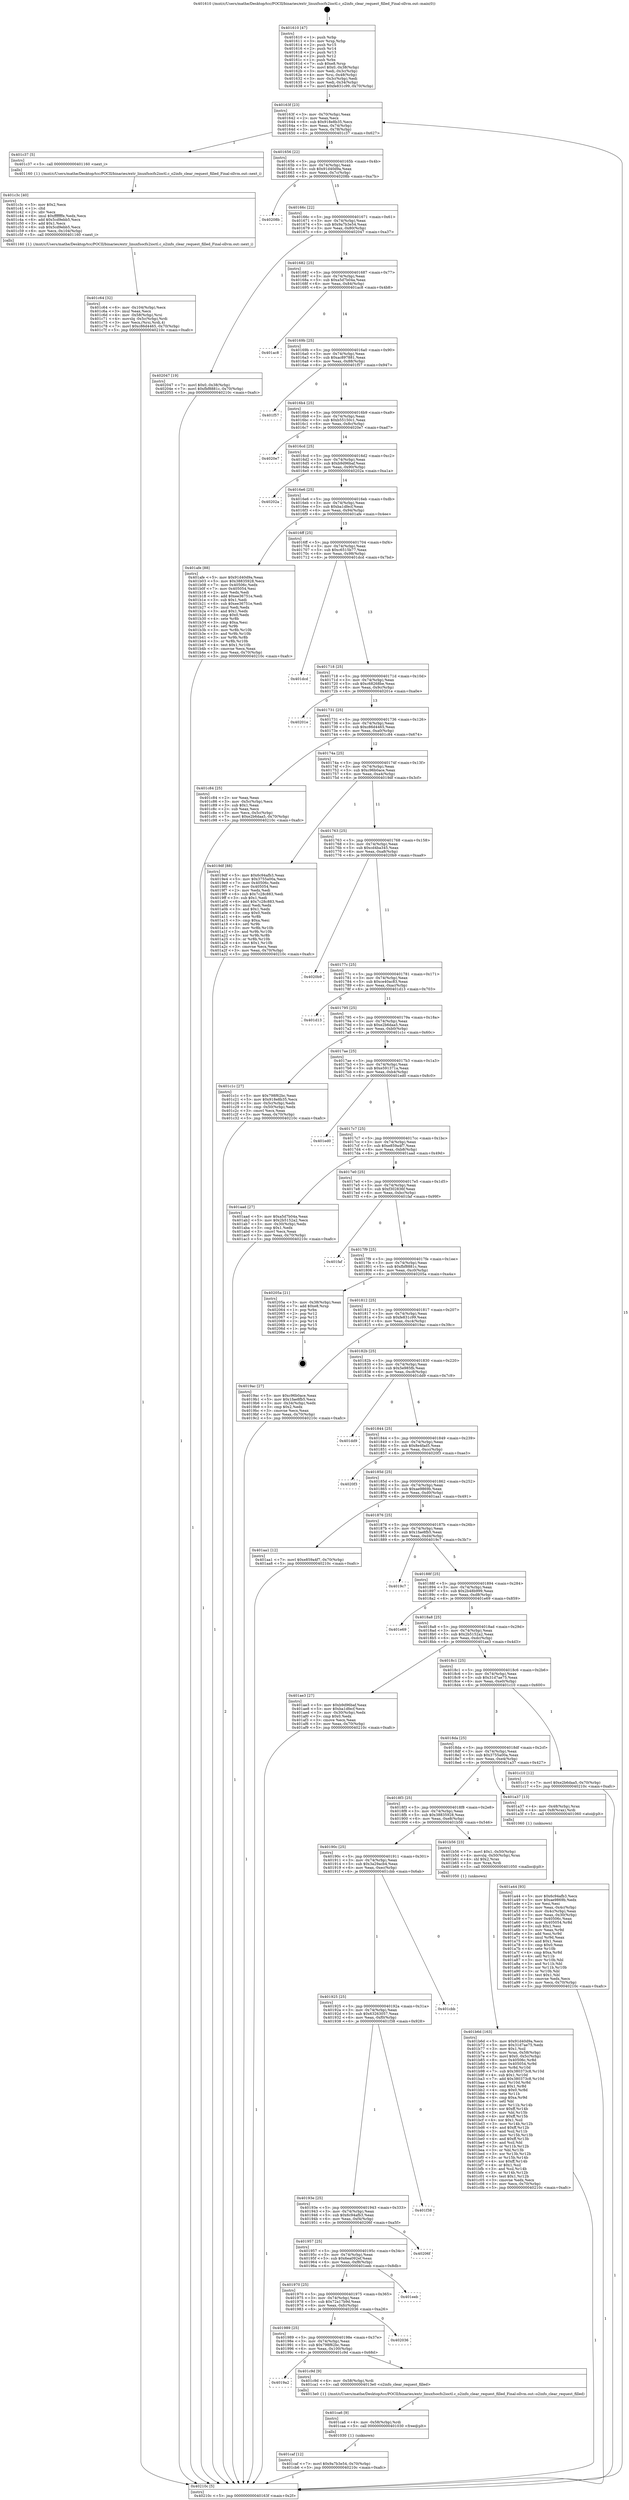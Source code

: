 digraph "0x401610" {
  label = "0x401610 (/mnt/c/Users/mathe/Desktop/tcc/POCII/binaries/extr_linuxfsocfs2ioctl.c_o2info_clear_request_filled_Final-ollvm.out::main(0))"
  labelloc = "t"
  node[shape=record]

  Entry [label="",width=0.3,height=0.3,shape=circle,fillcolor=black,style=filled]
  "0x40163f" [label="{
     0x40163f [23]\l
     | [instrs]\l
     &nbsp;&nbsp;0x40163f \<+3\>: mov -0x70(%rbp),%eax\l
     &nbsp;&nbsp;0x401642 \<+2\>: mov %eax,%ecx\l
     &nbsp;&nbsp;0x401644 \<+6\>: sub $0x918e8b35,%ecx\l
     &nbsp;&nbsp;0x40164a \<+3\>: mov %eax,-0x74(%rbp)\l
     &nbsp;&nbsp;0x40164d \<+3\>: mov %ecx,-0x78(%rbp)\l
     &nbsp;&nbsp;0x401650 \<+6\>: je 0000000000401c37 \<main+0x627\>\l
  }"]
  "0x401c37" [label="{
     0x401c37 [5]\l
     | [instrs]\l
     &nbsp;&nbsp;0x401c37 \<+5\>: call 0000000000401160 \<next_i\>\l
     | [calls]\l
     &nbsp;&nbsp;0x401160 \{1\} (/mnt/c/Users/mathe/Desktop/tcc/POCII/binaries/extr_linuxfsocfs2ioctl.c_o2info_clear_request_filled_Final-ollvm.out::next_i)\l
  }"]
  "0x401656" [label="{
     0x401656 [22]\l
     | [instrs]\l
     &nbsp;&nbsp;0x401656 \<+5\>: jmp 000000000040165b \<main+0x4b\>\l
     &nbsp;&nbsp;0x40165b \<+3\>: mov -0x74(%rbp),%eax\l
     &nbsp;&nbsp;0x40165e \<+5\>: sub $0x91d40d9a,%eax\l
     &nbsp;&nbsp;0x401663 \<+3\>: mov %eax,-0x7c(%rbp)\l
     &nbsp;&nbsp;0x401666 \<+6\>: je 000000000040208b \<main+0xa7b\>\l
  }"]
  Exit [label="",width=0.3,height=0.3,shape=circle,fillcolor=black,style=filled,peripheries=2]
  "0x40208b" [label="{
     0x40208b\l
  }", style=dashed]
  "0x40166c" [label="{
     0x40166c [22]\l
     | [instrs]\l
     &nbsp;&nbsp;0x40166c \<+5\>: jmp 0000000000401671 \<main+0x61\>\l
     &nbsp;&nbsp;0x401671 \<+3\>: mov -0x74(%rbp),%eax\l
     &nbsp;&nbsp;0x401674 \<+5\>: sub $0x9a7b3e54,%eax\l
     &nbsp;&nbsp;0x401679 \<+3\>: mov %eax,-0x80(%rbp)\l
     &nbsp;&nbsp;0x40167c \<+6\>: je 0000000000402047 \<main+0xa37\>\l
  }"]
  "0x401caf" [label="{
     0x401caf [12]\l
     | [instrs]\l
     &nbsp;&nbsp;0x401caf \<+7\>: movl $0x9a7b3e54,-0x70(%rbp)\l
     &nbsp;&nbsp;0x401cb6 \<+5\>: jmp 000000000040210c \<main+0xafc\>\l
  }"]
  "0x402047" [label="{
     0x402047 [19]\l
     | [instrs]\l
     &nbsp;&nbsp;0x402047 \<+7\>: movl $0x0,-0x38(%rbp)\l
     &nbsp;&nbsp;0x40204e \<+7\>: movl $0xfbf8881c,-0x70(%rbp)\l
     &nbsp;&nbsp;0x402055 \<+5\>: jmp 000000000040210c \<main+0xafc\>\l
  }"]
  "0x401682" [label="{
     0x401682 [25]\l
     | [instrs]\l
     &nbsp;&nbsp;0x401682 \<+5\>: jmp 0000000000401687 \<main+0x77\>\l
     &nbsp;&nbsp;0x401687 \<+3\>: mov -0x74(%rbp),%eax\l
     &nbsp;&nbsp;0x40168a \<+5\>: sub $0xa5d7b04a,%eax\l
     &nbsp;&nbsp;0x40168f \<+6\>: mov %eax,-0x84(%rbp)\l
     &nbsp;&nbsp;0x401695 \<+6\>: je 0000000000401ac8 \<main+0x4b8\>\l
  }"]
  "0x401ca6" [label="{
     0x401ca6 [9]\l
     | [instrs]\l
     &nbsp;&nbsp;0x401ca6 \<+4\>: mov -0x58(%rbp),%rdi\l
     &nbsp;&nbsp;0x401caa \<+5\>: call 0000000000401030 \<free@plt\>\l
     | [calls]\l
     &nbsp;&nbsp;0x401030 \{1\} (unknown)\l
  }"]
  "0x401ac8" [label="{
     0x401ac8\l
  }", style=dashed]
  "0x40169b" [label="{
     0x40169b [25]\l
     | [instrs]\l
     &nbsp;&nbsp;0x40169b \<+5\>: jmp 00000000004016a0 \<main+0x90\>\l
     &nbsp;&nbsp;0x4016a0 \<+3\>: mov -0x74(%rbp),%eax\l
     &nbsp;&nbsp;0x4016a3 \<+5\>: sub $0xac897881,%eax\l
     &nbsp;&nbsp;0x4016a8 \<+6\>: mov %eax,-0x88(%rbp)\l
     &nbsp;&nbsp;0x4016ae \<+6\>: je 0000000000401f57 \<main+0x947\>\l
  }"]
  "0x4019a2" [label="{
     0x4019a2\l
  }", style=dashed]
  "0x401f57" [label="{
     0x401f57\l
  }", style=dashed]
  "0x4016b4" [label="{
     0x4016b4 [25]\l
     | [instrs]\l
     &nbsp;&nbsp;0x4016b4 \<+5\>: jmp 00000000004016b9 \<main+0xa9\>\l
     &nbsp;&nbsp;0x4016b9 \<+3\>: mov -0x74(%rbp),%eax\l
     &nbsp;&nbsp;0x4016bc \<+5\>: sub $0xb55150c1,%eax\l
     &nbsp;&nbsp;0x4016c1 \<+6\>: mov %eax,-0x8c(%rbp)\l
     &nbsp;&nbsp;0x4016c7 \<+6\>: je 00000000004020e7 \<main+0xad7\>\l
  }"]
  "0x401c9d" [label="{
     0x401c9d [9]\l
     | [instrs]\l
     &nbsp;&nbsp;0x401c9d \<+4\>: mov -0x58(%rbp),%rdi\l
     &nbsp;&nbsp;0x401ca1 \<+5\>: call 00000000004013e0 \<o2info_clear_request_filled\>\l
     | [calls]\l
     &nbsp;&nbsp;0x4013e0 \{1\} (/mnt/c/Users/mathe/Desktop/tcc/POCII/binaries/extr_linuxfsocfs2ioctl.c_o2info_clear_request_filled_Final-ollvm.out::o2info_clear_request_filled)\l
  }"]
  "0x4020e7" [label="{
     0x4020e7\l
  }", style=dashed]
  "0x4016cd" [label="{
     0x4016cd [25]\l
     | [instrs]\l
     &nbsp;&nbsp;0x4016cd \<+5\>: jmp 00000000004016d2 \<main+0xc2\>\l
     &nbsp;&nbsp;0x4016d2 \<+3\>: mov -0x74(%rbp),%eax\l
     &nbsp;&nbsp;0x4016d5 \<+5\>: sub $0xb9d96baf,%eax\l
     &nbsp;&nbsp;0x4016da \<+6\>: mov %eax,-0x90(%rbp)\l
     &nbsp;&nbsp;0x4016e0 \<+6\>: je 000000000040202a \<main+0xa1a\>\l
  }"]
  "0x401989" [label="{
     0x401989 [25]\l
     | [instrs]\l
     &nbsp;&nbsp;0x401989 \<+5\>: jmp 000000000040198e \<main+0x37e\>\l
     &nbsp;&nbsp;0x40198e \<+3\>: mov -0x74(%rbp),%eax\l
     &nbsp;&nbsp;0x401991 \<+5\>: sub $0x798f62bc,%eax\l
     &nbsp;&nbsp;0x401996 \<+6\>: mov %eax,-0x100(%rbp)\l
     &nbsp;&nbsp;0x40199c \<+6\>: je 0000000000401c9d \<main+0x68d\>\l
  }"]
  "0x40202a" [label="{
     0x40202a\l
  }", style=dashed]
  "0x4016e6" [label="{
     0x4016e6 [25]\l
     | [instrs]\l
     &nbsp;&nbsp;0x4016e6 \<+5\>: jmp 00000000004016eb \<main+0xdb\>\l
     &nbsp;&nbsp;0x4016eb \<+3\>: mov -0x74(%rbp),%eax\l
     &nbsp;&nbsp;0x4016ee \<+5\>: sub $0xba1dfecf,%eax\l
     &nbsp;&nbsp;0x4016f3 \<+6\>: mov %eax,-0x94(%rbp)\l
     &nbsp;&nbsp;0x4016f9 \<+6\>: je 0000000000401afe \<main+0x4ee\>\l
  }"]
  "0x402036" [label="{
     0x402036\l
  }", style=dashed]
  "0x401afe" [label="{
     0x401afe [88]\l
     | [instrs]\l
     &nbsp;&nbsp;0x401afe \<+5\>: mov $0x91d40d9a,%eax\l
     &nbsp;&nbsp;0x401b03 \<+5\>: mov $0x38835928,%ecx\l
     &nbsp;&nbsp;0x401b08 \<+7\>: mov 0x40506c,%edx\l
     &nbsp;&nbsp;0x401b0f \<+7\>: mov 0x405054,%esi\l
     &nbsp;&nbsp;0x401b16 \<+2\>: mov %edx,%edi\l
     &nbsp;&nbsp;0x401b18 \<+6\>: add $0xee36751e,%edi\l
     &nbsp;&nbsp;0x401b1e \<+3\>: sub $0x1,%edi\l
     &nbsp;&nbsp;0x401b21 \<+6\>: sub $0xee36751e,%edi\l
     &nbsp;&nbsp;0x401b27 \<+3\>: imul %edi,%edx\l
     &nbsp;&nbsp;0x401b2a \<+3\>: and $0x1,%edx\l
     &nbsp;&nbsp;0x401b2d \<+3\>: cmp $0x0,%edx\l
     &nbsp;&nbsp;0x401b30 \<+4\>: sete %r8b\l
     &nbsp;&nbsp;0x401b34 \<+3\>: cmp $0xa,%esi\l
     &nbsp;&nbsp;0x401b37 \<+4\>: setl %r9b\l
     &nbsp;&nbsp;0x401b3b \<+3\>: mov %r8b,%r10b\l
     &nbsp;&nbsp;0x401b3e \<+3\>: and %r9b,%r10b\l
     &nbsp;&nbsp;0x401b41 \<+3\>: xor %r9b,%r8b\l
     &nbsp;&nbsp;0x401b44 \<+3\>: or %r8b,%r10b\l
     &nbsp;&nbsp;0x401b47 \<+4\>: test $0x1,%r10b\l
     &nbsp;&nbsp;0x401b4b \<+3\>: cmovne %ecx,%eax\l
     &nbsp;&nbsp;0x401b4e \<+3\>: mov %eax,-0x70(%rbp)\l
     &nbsp;&nbsp;0x401b51 \<+5\>: jmp 000000000040210c \<main+0xafc\>\l
  }"]
  "0x4016ff" [label="{
     0x4016ff [25]\l
     | [instrs]\l
     &nbsp;&nbsp;0x4016ff \<+5\>: jmp 0000000000401704 \<main+0xf4\>\l
     &nbsp;&nbsp;0x401704 \<+3\>: mov -0x74(%rbp),%eax\l
     &nbsp;&nbsp;0x401707 \<+5\>: sub $0xc6515b77,%eax\l
     &nbsp;&nbsp;0x40170c \<+6\>: mov %eax,-0x98(%rbp)\l
     &nbsp;&nbsp;0x401712 \<+6\>: je 0000000000401dcd \<main+0x7bd\>\l
  }"]
  "0x401970" [label="{
     0x401970 [25]\l
     | [instrs]\l
     &nbsp;&nbsp;0x401970 \<+5\>: jmp 0000000000401975 \<main+0x365\>\l
     &nbsp;&nbsp;0x401975 \<+3\>: mov -0x74(%rbp),%eax\l
     &nbsp;&nbsp;0x401978 \<+5\>: sub $0x72a17b9d,%eax\l
     &nbsp;&nbsp;0x40197d \<+6\>: mov %eax,-0xfc(%rbp)\l
     &nbsp;&nbsp;0x401983 \<+6\>: je 0000000000402036 \<main+0xa26\>\l
  }"]
  "0x401dcd" [label="{
     0x401dcd\l
  }", style=dashed]
  "0x401718" [label="{
     0x401718 [25]\l
     | [instrs]\l
     &nbsp;&nbsp;0x401718 \<+5\>: jmp 000000000040171d \<main+0x10d\>\l
     &nbsp;&nbsp;0x40171d \<+3\>: mov -0x74(%rbp),%eax\l
     &nbsp;&nbsp;0x401720 \<+5\>: sub $0xc68268be,%eax\l
     &nbsp;&nbsp;0x401725 \<+6\>: mov %eax,-0x9c(%rbp)\l
     &nbsp;&nbsp;0x40172b \<+6\>: je 000000000040201e \<main+0xa0e\>\l
  }"]
  "0x401eeb" [label="{
     0x401eeb\l
  }", style=dashed]
  "0x40201e" [label="{
     0x40201e\l
  }", style=dashed]
  "0x401731" [label="{
     0x401731 [25]\l
     | [instrs]\l
     &nbsp;&nbsp;0x401731 \<+5\>: jmp 0000000000401736 \<main+0x126\>\l
     &nbsp;&nbsp;0x401736 \<+3\>: mov -0x74(%rbp),%eax\l
     &nbsp;&nbsp;0x401739 \<+5\>: sub $0xc86d4465,%eax\l
     &nbsp;&nbsp;0x40173e \<+6\>: mov %eax,-0xa0(%rbp)\l
     &nbsp;&nbsp;0x401744 \<+6\>: je 0000000000401c84 \<main+0x674\>\l
  }"]
  "0x401957" [label="{
     0x401957 [25]\l
     | [instrs]\l
     &nbsp;&nbsp;0x401957 \<+5\>: jmp 000000000040195c \<main+0x34c\>\l
     &nbsp;&nbsp;0x40195c \<+3\>: mov -0x74(%rbp),%eax\l
     &nbsp;&nbsp;0x40195f \<+5\>: sub $0x6ea092ef,%eax\l
     &nbsp;&nbsp;0x401964 \<+6\>: mov %eax,-0xf8(%rbp)\l
     &nbsp;&nbsp;0x40196a \<+6\>: je 0000000000401eeb \<main+0x8db\>\l
  }"]
  "0x401c84" [label="{
     0x401c84 [25]\l
     | [instrs]\l
     &nbsp;&nbsp;0x401c84 \<+2\>: xor %eax,%eax\l
     &nbsp;&nbsp;0x401c86 \<+3\>: mov -0x5c(%rbp),%ecx\l
     &nbsp;&nbsp;0x401c89 \<+3\>: sub $0x1,%eax\l
     &nbsp;&nbsp;0x401c8c \<+2\>: sub %eax,%ecx\l
     &nbsp;&nbsp;0x401c8e \<+3\>: mov %ecx,-0x5c(%rbp)\l
     &nbsp;&nbsp;0x401c91 \<+7\>: movl $0xe2b6daa5,-0x70(%rbp)\l
     &nbsp;&nbsp;0x401c98 \<+5\>: jmp 000000000040210c \<main+0xafc\>\l
  }"]
  "0x40174a" [label="{
     0x40174a [25]\l
     | [instrs]\l
     &nbsp;&nbsp;0x40174a \<+5\>: jmp 000000000040174f \<main+0x13f\>\l
     &nbsp;&nbsp;0x40174f \<+3\>: mov -0x74(%rbp),%eax\l
     &nbsp;&nbsp;0x401752 \<+5\>: sub $0xc96b0ace,%eax\l
     &nbsp;&nbsp;0x401757 \<+6\>: mov %eax,-0xa4(%rbp)\l
     &nbsp;&nbsp;0x40175d \<+6\>: je 00000000004019df \<main+0x3cf\>\l
  }"]
  "0x40206f" [label="{
     0x40206f\l
  }", style=dashed]
  "0x4019df" [label="{
     0x4019df [88]\l
     | [instrs]\l
     &nbsp;&nbsp;0x4019df \<+5\>: mov $0x6c94afb3,%eax\l
     &nbsp;&nbsp;0x4019e4 \<+5\>: mov $0x3755a00a,%ecx\l
     &nbsp;&nbsp;0x4019e9 \<+7\>: mov 0x40506c,%edx\l
     &nbsp;&nbsp;0x4019f0 \<+7\>: mov 0x405054,%esi\l
     &nbsp;&nbsp;0x4019f7 \<+2\>: mov %edx,%edi\l
     &nbsp;&nbsp;0x4019f9 \<+6\>: sub $0x7c28c883,%edi\l
     &nbsp;&nbsp;0x4019ff \<+3\>: sub $0x1,%edi\l
     &nbsp;&nbsp;0x401a02 \<+6\>: add $0x7c28c883,%edi\l
     &nbsp;&nbsp;0x401a08 \<+3\>: imul %edi,%edx\l
     &nbsp;&nbsp;0x401a0b \<+3\>: and $0x1,%edx\l
     &nbsp;&nbsp;0x401a0e \<+3\>: cmp $0x0,%edx\l
     &nbsp;&nbsp;0x401a11 \<+4\>: sete %r8b\l
     &nbsp;&nbsp;0x401a15 \<+3\>: cmp $0xa,%esi\l
     &nbsp;&nbsp;0x401a18 \<+4\>: setl %r9b\l
     &nbsp;&nbsp;0x401a1c \<+3\>: mov %r8b,%r10b\l
     &nbsp;&nbsp;0x401a1f \<+3\>: and %r9b,%r10b\l
     &nbsp;&nbsp;0x401a22 \<+3\>: xor %r9b,%r8b\l
     &nbsp;&nbsp;0x401a25 \<+3\>: or %r8b,%r10b\l
     &nbsp;&nbsp;0x401a28 \<+4\>: test $0x1,%r10b\l
     &nbsp;&nbsp;0x401a2c \<+3\>: cmovne %ecx,%eax\l
     &nbsp;&nbsp;0x401a2f \<+3\>: mov %eax,-0x70(%rbp)\l
     &nbsp;&nbsp;0x401a32 \<+5\>: jmp 000000000040210c \<main+0xafc\>\l
  }"]
  "0x401763" [label="{
     0x401763 [25]\l
     | [instrs]\l
     &nbsp;&nbsp;0x401763 \<+5\>: jmp 0000000000401768 \<main+0x158\>\l
     &nbsp;&nbsp;0x401768 \<+3\>: mov -0x74(%rbp),%eax\l
     &nbsp;&nbsp;0x40176b \<+5\>: sub $0xcd4ba345,%eax\l
     &nbsp;&nbsp;0x401770 \<+6\>: mov %eax,-0xa8(%rbp)\l
     &nbsp;&nbsp;0x401776 \<+6\>: je 00000000004020b9 \<main+0xaa9\>\l
  }"]
  "0x40193e" [label="{
     0x40193e [25]\l
     | [instrs]\l
     &nbsp;&nbsp;0x40193e \<+5\>: jmp 0000000000401943 \<main+0x333\>\l
     &nbsp;&nbsp;0x401943 \<+3\>: mov -0x74(%rbp),%eax\l
     &nbsp;&nbsp;0x401946 \<+5\>: sub $0x6c94afb3,%eax\l
     &nbsp;&nbsp;0x40194b \<+6\>: mov %eax,-0xf4(%rbp)\l
     &nbsp;&nbsp;0x401951 \<+6\>: je 000000000040206f \<main+0xa5f\>\l
  }"]
  "0x4020b9" [label="{
     0x4020b9\l
  }", style=dashed]
  "0x40177c" [label="{
     0x40177c [25]\l
     | [instrs]\l
     &nbsp;&nbsp;0x40177c \<+5\>: jmp 0000000000401781 \<main+0x171\>\l
     &nbsp;&nbsp;0x401781 \<+3\>: mov -0x74(%rbp),%eax\l
     &nbsp;&nbsp;0x401784 \<+5\>: sub $0xce40ac83,%eax\l
     &nbsp;&nbsp;0x401789 \<+6\>: mov %eax,-0xac(%rbp)\l
     &nbsp;&nbsp;0x40178f \<+6\>: je 0000000000401d13 \<main+0x703\>\l
  }"]
  "0x401f38" [label="{
     0x401f38\l
  }", style=dashed]
  "0x401d13" [label="{
     0x401d13\l
  }", style=dashed]
  "0x401795" [label="{
     0x401795 [25]\l
     | [instrs]\l
     &nbsp;&nbsp;0x401795 \<+5\>: jmp 000000000040179a \<main+0x18a\>\l
     &nbsp;&nbsp;0x40179a \<+3\>: mov -0x74(%rbp),%eax\l
     &nbsp;&nbsp;0x40179d \<+5\>: sub $0xe2b6daa5,%eax\l
     &nbsp;&nbsp;0x4017a2 \<+6\>: mov %eax,-0xb0(%rbp)\l
     &nbsp;&nbsp;0x4017a8 \<+6\>: je 0000000000401c1c \<main+0x60c\>\l
  }"]
  "0x401925" [label="{
     0x401925 [25]\l
     | [instrs]\l
     &nbsp;&nbsp;0x401925 \<+5\>: jmp 000000000040192a \<main+0x31a\>\l
     &nbsp;&nbsp;0x40192a \<+3\>: mov -0x74(%rbp),%eax\l
     &nbsp;&nbsp;0x40192d \<+5\>: sub $0x63263057,%eax\l
     &nbsp;&nbsp;0x401932 \<+6\>: mov %eax,-0xf0(%rbp)\l
     &nbsp;&nbsp;0x401938 \<+6\>: je 0000000000401f38 \<main+0x928\>\l
  }"]
  "0x401c1c" [label="{
     0x401c1c [27]\l
     | [instrs]\l
     &nbsp;&nbsp;0x401c1c \<+5\>: mov $0x798f62bc,%eax\l
     &nbsp;&nbsp;0x401c21 \<+5\>: mov $0x918e8b35,%ecx\l
     &nbsp;&nbsp;0x401c26 \<+3\>: mov -0x5c(%rbp),%edx\l
     &nbsp;&nbsp;0x401c29 \<+3\>: cmp -0x50(%rbp),%edx\l
     &nbsp;&nbsp;0x401c2c \<+3\>: cmovl %ecx,%eax\l
     &nbsp;&nbsp;0x401c2f \<+3\>: mov %eax,-0x70(%rbp)\l
     &nbsp;&nbsp;0x401c32 \<+5\>: jmp 000000000040210c \<main+0xafc\>\l
  }"]
  "0x4017ae" [label="{
     0x4017ae [25]\l
     | [instrs]\l
     &nbsp;&nbsp;0x4017ae \<+5\>: jmp 00000000004017b3 \<main+0x1a3\>\l
     &nbsp;&nbsp;0x4017b3 \<+3\>: mov -0x74(%rbp),%eax\l
     &nbsp;&nbsp;0x4017b6 \<+5\>: sub $0xe591371a,%eax\l
     &nbsp;&nbsp;0x4017bb \<+6\>: mov %eax,-0xb4(%rbp)\l
     &nbsp;&nbsp;0x4017c1 \<+6\>: je 0000000000401ed0 \<main+0x8c0\>\l
  }"]
  "0x401cbb" [label="{
     0x401cbb\l
  }", style=dashed]
  "0x401ed0" [label="{
     0x401ed0\l
  }", style=dashed]
  "0x4017c7" [label="{
     0x4017c7 [25]\l
     | [instrs]\l
     &nbsp;&nbsp;0x4017c7 \<+5\>: jmp 00000000004017cc \<main+0x1bc\>\l
     &nbsp;&nbsp;0x4017cc \<+3\>: mov -0x74(%rbp),%eax\l
     &nbsp;&nbsp;0x4017cf \<+5\>: sub $0xe859a4f7,%eax\l
     &nbsp;&nbsp;0x4017d4 \<+6\>: mov %eax,-0xb8(%rbp)\l
     &nbsp;&nbsp;0x4017da \<+6\>: je 0000000000401aad \<main+0x49d\>\l
  }"]
  "0x401c64" [label="{
     0x401c64 [32]\l
     | [instrs]\l
     &nbsp;&nbsp;0x401c64 \<+6\>: mov -0x104(%rbp),%ecx\l
     &nbsp;&nbsp;0x401c6a \<+3\>: imul %eax,%ecx\l
     &nbsp;&nbsp;0x401c6d \<+4\>: mov -0x58(%rbp),%rsi\l
     &nbsp;&nbsp;0x401c71 \<+4\>: movslq -0x5c(%rbp),%rdi\l
     &nbsp;&nbsp;0x401c75 \<+3\>: mov %ecx,(%rsi,%rdi,4)\l
     &nbsp;&nbsp;0x401c78 \<+7\>: movl $0xc86d4465,-0x70(%rbp)\l
     &nbsp;&nbsp;0x401c7f \<+5\>: jmp 000000000040210c \<main+0xafc\>\l
  }"]
  "0x401aad" [label="{
     0x401aad [27]\l
     | [instrs]\l
     &nbsp;&nbsp;0x401aad \<+5\>: mov $0xa5d7b04a,%eax\l
     &nbsp;&nbsp;0x401ab2 \<+5\>: mov $0x2b5152a2,%ecx\l
     &nbsp;&nbsp;0x401ab7 \<+3\>: mov -0x30(%rbp),%edx\l
     &nbsp;&nbsp;0x401aba \<+3\>: cmp $0x1,%edx\l
     &nbsp;&nbsp;0x401abd \<+3\>: cmovl %ecx,%eax\l
     &nbsp;&nbsp;0x401ac0 \<+3\>: mov %eax,-0x70(%rbp)\l
     &nbsp;&nbsp;0x401ac3 \<+5\>: jmp 000000000040210c \<main+0xafc\>\l
  }"]
  "0x4017e0" [label="{
     0x4017e0 [25]\l
     | [instrs]\l
     &nbsp;&nbsp;0x4017e0 \<+5\>: jmp 00000000004017e5 \<main+0x1d5\>\l
     &nbsp;&nbsp;0x4017e5 \<+3\>: mov -0x74(%rbp),%eax\l
     &nbsp;&nbsp;0x4017e8 \<+5\>: sub $0xf302836f,%eax\l
     &nbsp;&nbsp;0x4017ed \<+6\>: mov %eax,-0xbc(%rbp)\l
     &nbsp;&nbsp;0x4017f3 \<+6\>: je 0000000000401faf \<main+0x99f\>\l
  }"]
  "0x401c3c" [label="{
     0x401c3c [40]\l
     | [instrs]\l
     &nbsp;&nbsp;0x401c3c \<+5\>: mov $0x2,%ecx\l
     &nbsp;&nbsp;0x401c41 \<+1\>: cltd\l
     &nbsp;&nbsp;0x401c42 \<+2\>: idiv %ecx\l
     &nbsp;&nbsp;0x401c44 \<+6\>: imul $0xfffffffe,%edx,%ecx\l
     &nbsp;&nbsp;0x401c4a \<+6\>: add $0x5cd9ebb5,%ecx\l
     &nbsp;&nbsp;0x401c50 \<+3\>: add $0x1,%ecx\l
     &nbsp;&nbsp;0x401c53 \<+6\>: sub $0x5cd9ebb5,%ecx\l
     &nbsp;&nbsp;0x401c59 \<+6\>: mov %ecx,-0x104(%rbp)\l
     &nbsp;&nbsp;0x401c5f \<+5\>: call 0000000000401160 \<next_i\>\l
     | [calls]\l
     &nbsp;&nbsp;0x401160 \{1\} (/mnt/c/Users/mathe/Desktop/tcc/POCII/binaries/extr_linuxfsocfs2ioctl.c_o2info_clear_request_filled_Final-ollvm.out::next_i)\l
  }"]
  "0x401faf" [label="{
     0x401faf\l
  }", style=dashed]
  "0x4017f9" [label="{
     0x4017f9 [25]\l
     | [instrs]\l
     &nbsp;&nbsp;0x4017f9 \<+5\>: jmp 00000000004017fe \<main+0x1ee\>\l
     &nbsp;&nbsp;0x4017fe \<+3\>: mov -0x74(%rbp),%eax\l
     &nbsp;&nbsp;0x401801 \<+5\>: sub $0xfbf8881c,%eax\l
     &nbsp;&nbsp;0x401806 \<+6\>: mov %eax,-0xc0(%rbp)\l
     &nbsp;&nbsp;0x40180c \<+6\>: je 000000000040205a \<main+0xa4a\>\l
  }"]
  "0x401b6d" [label="{
     0x401b6d [163]\l
     | [instrs]\l
     &nbsp;&nbsp;0x401b6d \<+5\>: mov $0x91d40d9a,%ecx\l
     &nbsp;&nbsp;0x401b72 \<+5\>: mov $0x31d7ae75,%edx\l
     &nbsp;&nbsp;0x401b77 \<+3\>: mov $0x1,%sil\l
     &nbsp;&nbsp;0x401b7a \<+4\>: mov %rax,-0x58(%rbp)\l
     &nbsp;&nbsp;0x401b7e \<+7\>: movl $0x0,-0x5c(%rbp)\l
     &nbsp;&nbsp;0x401b85 \<+8\>: mov 0x40506c,%r8d\l
     &nbsp;&nbsp;0x401b8d \<+8\>: mov 0x405054,%r9d\l
     &nbsp;&nbsp;0x401b95 \<+3\>: mov %r8d,%r10d\l
     &nbsp;&nbsp;0x401b98 \<+7\>: sub $0x380373c8,%r10d\l
     &nbsp;&nbsp;0x401b9f \<+4\>: sub $0x1,%r10d\l
     &nbsp;&nbsp;0x401ba3 \<+7\>: add $0x380373c8,%r10d\l
     &nbsp;&nbsp;0x401baa \<+4\>: imul %r10d,%r8d\l
     &nbsp;&nbsp;0x401bae \<+4\>: and $0x1,%r8d\l
     &nbsp;&nbsp;0x401bb2 \<+4\>: cmp $0x0,%r8d\l
     &nbsp;&nbsp;0x401bb6 \<+4\>: sete %r11b\l
     &nbsp;&nbsp;0x401bba \<+4\>: cmp $0xa,%r9d\l
     &nbsp;&nbsp;0x401bbe \<+3\>: setl %bl\l
     &nbsp;&nbsp;0x401bc1 \<+3\>: mov %r11b,%r14b\l
     &nbsp;&nbsp;0x401bc4 \<+4\>: xor $0xff,%r14b\l
     &nbsp;&nbsp;0x401bc8 \<+3\>: mov %bl,%r15b\l
     &nbsp;&nbsp;0x401bcb \<+4\>: xor $0xff,%r15b\l
     &nbsp;&nbsp;0x401bcf \<+4\>: xor $0x1,%sil\l
     &nbsp;&nbsp;0x401bd3 \<+3\>: mov %r14b,%r12b\l
     &nbsp;&nbsp;0x401bd6 \<+4\>: and $0xff,%r12b\l
     &nbsp;&nbsp;0x401bda \<+3\>: and %sil,%r11b\l
     &nbsp;&nbsp;0x401bdd \<+3\>: mov %r15b,%r13b\l
     &nbsp;&nbsp;0x401be0 \<+4\>: and $0xff,%r13b\l
     &nbsp;&nbsp;0x401be4 \<+3\>: and %sil,%bl\l
     &nbsp;&nbsp;0x401be7 \<+3\>: or %r11b,%r12b\l
     &nbsp;&nbsp;0x401bea \<+3\>: or %bl,%r13b\l
     &nbsp;&nbsp;0x401bed \<+3\>: xor %r13b,%r12b\l
     &nbsp;&nbsp;0x401bf0 \<+3\>: or %r15b,%r14b\l
     &nbsp;&nbsp;0x401bf3 \<+4\>: xor $0xff,%r14b\l
     &nbsp;&nbsp;0x401bf7 \<+4\>: or $0x1,%sil\l
     &nbsp;&nbsp;0x401bfb \<+3\>: and %sil,%r14b\l
     &nbsp;&nbsp;0x401bfe \<+3\>: or %r14b,%r12b\l
     &nbsp;&nbsp;0x401c01 \<+4\>: test $0x1,%r12b\l
     &nbsp;&nbsp;0x401c05 \<+3\>: cmovne %edx,%ecx\l
     &nbsp;&nbsp;0x401c08 \<+3\>: mov %ecx,-0x70(%rbp)\l
     &nbsp;&nbsp;0x401c0b \<+5\>: jmp 000000000040210c \<main+0xafc\>\l
  }"]
  "0x40205a" [label="{
     0x40205a [21]\l
     | [instrs]\l
     &nbsp;&nbsp;0x40205a \<+3\>: mov -0x38(%rbp),%eax\l
     &nbsp;&nbsp;0x40205d \<+7\>: add $0xe8,%rsp\l
     &nbsp;&nbsp;0x402064 \<+1\>: pop %rbx\l
     &nbsp;&nbsp;0x402065 \<+2\>: pop %r12\l
     &nbsp;&nbsp;0x402067 \<+2\>: pop %r13\l
     &nbsp;&nbsp;0x402069 \<+2\>: pop %r14\l
     &nbsp;&nbsp;0x40206b \<+2\>: pop %r15\l
     &nbsp;&nbsp;0x40206d \<+1\>: pop %rbp\l
     &nbsp;&nbsp;0x40206e \<+1\>: ret\l
  }"]
  "0x401812" [label="{
     0x401812 [25]\l
     | [instrs]\l
     &nbsp;&nbsp;0x401812 \<+5\>: jmp 0000000000401817 \<main+0x207\>\l
     &nbsp;&nbsp;0x401817 \<+3\>: mov -0x74(%rbp),%eax\l
     &nbsp;&nbsp;0x40181a \<+5\>: sub $0xfe831c99,%eax\l
     &nbsp;&nbsp;0x40181f \<+6\>: mov %eax,-0xc4(%rbp)\l
     &nbsp;&nbsp;0x401825 \<+6\>: je 00000000004019ac \<main+0x39c\>\l
  }"]
  "0x40190c" [label="{
     0x40190c [25]\l
     | [instrs]\l
     &nbsp;&nbsp;0x40190c \<+5\>: jmp 0000000000401911 \<main+0x301\>\l
     &nbsp;&nbsp;0x401911 \<+3\>: mov -0x74(%rbp),%eax\l
     &nbsp;&nbsp;0x401914 \<+5\>: sub $0x3a29acb4,%eax\l
     &nbsp;&nbsp;0x401919 \<+6\>: mov %eax,-0xec(%rbp)\l
     &nbsp;&nbsp;0x40191f \<+6\>: je 0000000000401cbb \<main+0x6ab\>\l
  }"]
  "0x4019ac" [label="{
     0x4019ac [27]\l
     | [instrs]\l
     &nbsp;&nbsp;0x4019ac \<+5\>: mov $0xc96b0ace,%eax\l
     &nbsp;&nbsp;0x4019b1 \<+5\>: mov $0x1fae8fb5,%ecx\l
     &nbsp;&nbsp;0x4019b6 \<+3\>: mov -0x34(%rbp),%edx\l
     &nbsp;&nbsp;0x4019b9 \<+3\>: cmp $0x2,%edx\l
     &nbsp;&nbsp;0x4019bc \<+3\>: cmovne %ecx,%eax\l
     &nbsp;&nbsp;0x4019bf \<+3\>: mov %eax,-0x70(%rbp)\l
     &nbsp;&nbsp;0x4019c2 \<+5\>: jmp 000000000040210c \<main+0xafc\>\l
  }"]
  "0x40182b" [label="{
     0x40182b [25]\l
     | [instrs]\l
     &nbsp;&nbsp;0x40182b \<+5\>: jmp 0000000000401830 \<main+0x220\>\l
     &nbsp;&nbsp;0x401830 \<+3\>: mov -0x74(%rbp),%eax\l
     &nbsp;&nbsp;0x401833 \<+5\>: sub $0x5e985fb,%eax\l
     &nbsp;&nbsp;0x401838 \<+6\>: mov %eax,-0xc8(%rbp)\l
     &nbsp;&nbsp;0x40183e \<+6\>: je 0000000000401dd9 \<main+0x7c9\>\l
  }"]
  "0x40210c" [label="{
     0x40210c [5]\l
     | [instrs]\l
     &nbsp;&nbsp;0x40210c \<+5\>: jmp 000000000040163f \<main+0x2f\>\l
  }"]
  "0x401610" [label="{
     0x401610 [47]\l
     | [instrs]\l
     &nbsp;&nbsp;0x401610 \<+1\>: push %rbp\l
     &nbsp;&nbsp;0x401611 \<+3\>: mov %rsp,%rbp\l
     &nbsp;&nbsp;0x401614 \<+2\>: push %r15\l
     &nbsp;&nbsp;0x401616 \<+2\>: push %r14\l
     &nbsp;&nbsp;0x401618 \<+2\>: push %r13\l
     &nbsp;&nbsp;0x40161a \<+2\>: push %r12\l
     &nbsp;&nbsp;0x40161c \<+1\>: push %rbx\l
     &nbsp;&nbsp;0x40161d \<+7\>: sub $0xe8,%rsp\l
     &nbsp;&nbsp;0x401624 \<+7\>: movl $0x0,-0x38(%rbp)\l
     &nbsp;&nbsp;0x40162b \<+3\>: mov %edi,-0x3c(%rbp)\l
     &nbsp;&nbsp;0x40162e \<+4\>: mov %rsi,-0x48(%rbp)\l
     &nbsp;&nbsp;0x401632 \<+3\>: mov -0x3c(%rbp),%edi\l
     &nbsp;&nbsp;0x401635 \<+3\>: mov %edi,-0x34(%rbp)\l
     &nbsp;&nbsp;0x401638 \<+7\>: movl $0xfe831c99,-0x70(%rbp)\l
  }"]
  "0x401b56" [label="{
     0x401b56 [23]\l
     | [instrs]\l
     &nbsp;&nbsp;0x401b56 \<+7\>: movl $0x1,-0x50(%rbp)\l
     &nbsp;&nbsp;0x401b5d \<+4\>: movslq -0x50(%rbp),%rax\l
     &nbsp;&nbsp;0x401b61 \<+4\>: shl $0x2,%rax\l
     &nbsp;&nbsp;0x401b65 \<+3\>: mov %rax,%rdi\l
     &nbsp;&nbsp;0x401b68 \<+5\>: call 0000000000401050 \<malloc@plt\>\l
     | [calls]\l
     &nbsp;&nbsp;0x401050 \{1\} (unknown)\l
  }"]
  "0x401dd9" [label="{
     0x401dd9\l
  }", style=dashed]
  "0x401844" [label="{
     0x401844 [25]\l
     | [instrs]\l
     &nbsp;&nbsp;0x401844 \<+5\>: jmp 0000000000401849 \<main+0x239\>\l
     &nbsp;&nbsp;0x401849 \<+3\>: mov -0x74(%rbp),%eax\l
     &nbsp;&nbsp;0x40184c \<+5\>: sub $0x8e4fad5,%eax\l
     &nbsp;&nbsp;0x401851 \<+6\>: mov %eax,-0xcc(%rbp)\l
     &nbsp;&nbsp;0x401857 \<+6\>: je 00000000004020f3 \<main+0xae3\>\l
  }"]
  "0x401a44" [label="{
     0x401a44 [93]\l
     | [instrs]\l
     &nbsp;&nbsp;0x401a44 \<+5\>: mov $0x6c94afb3,%ecx\l
     &nbsp;&nbsp;0x401a49 \<+5\>: mov $0xae9869b,%edx\l
     &nbsp;&nbsp;0x401a4e \<+2\>: xor %esi,%esi\l
     &nbsp;&nbsp;0x401a50 \<+3\>: mov %eax,-0x4c(%rbp)\l
     &nbsp;&nbsp;0x401a53 \<+3\>: mov -0x4c(%rbp),%eax\l
     &nbsp;&nbsp;0x401a56 \<+3\>: mov %eax,-0x30(%rbp)\l
     &nbsp;&nbsp;0x401a59 \<+7\>: mov 0x40506c,%eax\l
     &nbsp;&nbsp;0x401a60 \<+8\>: mov 0x405054,%r8d\l
     &nbsp;&nbsp;0x401a68 \<+3\>: sub $0x1,%esi\l
     &nbsp;&nbsp;0x401a6b \<+3\>: mov %eax,%r9d\l
     &nbsp;&nbsp;0x401a6e \<+3\>: add %esi,%r9d\l
     &nbsp;&nbsp;0x401a71 \<+4\>: imul %r9d,%eax\l
     &nbsp;&nbsp;0x401a75 \<+3\>: and $0x1,%eax\l
     &nbsp;&nbsp;0x401a78 \<+3\>: cmp $0x0,%eax\l
     &nbsp;&nbsp;0x401a7b \<+4\>: sete %r10b\l
     &nbsp;&nbsp;0x401a7f \<+4\>: cmp $0xa,%r8d\l
     &nbsp;&nbsp;0x401a83 \<+4\>: setl %r11b\l
     &nbsp;&nbsp;0x401a87 \<+3\>: mov %r10b,%bl\l
     &nbsp;&nbsp;0x401a8a \<+3\>: and %r11b,%bl\l
     &nbsp;&nbsp;0x401a8d \<+3\>: xor %r11b,%r10b\l
     &nbsp;&nbsp;0x401a90 \<+3\>: or %r10b,%bl\l
     &nbsp;&nbsp;0x401a93 \<+3\>: test $0x1,%bl\l
     &nbsp;&nbsp;0x401a96 \<+3\>: cmovne %edx,%ecx\l
     &nbsp;&nbsp;0x401a99 \<+3\>: mov %ecx,-0x70(%rbp)\l
     &nbsp;&nbsp;0x401a9c \<+5\>: jmp 000000000040210c \<main+0xafc\>\l
  }"]
  "0x4020f3" [label="{
     0x4020f3\l
  }", style=dashed]
  "0x40185d" [label="{
     0x40185d [25]\l
     | [instrs]\l
     &nbsp;&nbsp;0x40185d \<+5\>: jmp 0000000000401862 \<main+0x252\>\l
     &nbsp;&nbsp;0x401862 \<+3\>: mov -0x74(%rbp),%eax\l
     &nbsp;&nbsp;0x401865 \<+5\>: sub $0xae9869b,%eax\l
     &nbsp;&nbsp;0x40186a \<+6\>: mov %eax,-0xd0(%rbp)\l
     &nbsp;&nbsp;0x401870 \<+6\>: je 0000000000401aa1 \<main+0x491\>\l
  }"]
  "0x4018f3" [label="{
     0x4018f3 [25]\l
     | [instrs]\l
     &nbsp;&nbsp;0x4018f3 \<+5\>: jmp 00000000004018f8 \<main+0x2e8\>\l
     &nbsp;&nbsp;0x4018f8 \<+3\>: mov -0x74(%rbp),%eax\l
     &nbsp;&nbsp;0x4018fb \<+5\>: sub $0x38835928,%eax\l
     &nbsp;&nbsp;0x401900 \<+6\>: mov %eax,-0xe8(%rbp)\l
     &nbsp;&nbsp;0x401906 \<+6\>: je 0000000000401b56 \<main+0x546\>\l
  }"]
  "0x401aa1" [label="{
     0x401aa1 [12]\l
     | [instrs]\l
     &nbsp;&nbsp;0x401aa1 \<+7\>: movl $0xe859a4f7,-0x70(%rbp)\l
     &nbsp;&nbsp;0x401aa8 \<+5\>: jmp 000000000040210c \<main+0xafc\>\l
  }"]
  "0x401876" [label="{
     0x401876 [25]\l
     | [instrs]\l
     &nbsp;&nbsp;0x401876 \<+5\>: jmp 000000000040187b \<main+0x26b\>\l
     &nbsp;&nbsp;0x40187b \<+3\>: mov -0x74(%rbp),%eax\l
     &nbsp;&nbsp;0x40187e \<+5\>: sub $0x1fae8fb5,%eax\l
     &nbsp;&nbsp;0x401883 \<+6\>: mov %eax,-0xd4(%rbp)\l
     &nbsp;&nbsp;0x401889 \<+6\>: je 00000000004019c7 \<main+0x3b7\>\l
  }"]
  "0x401a37" [label="{
     0x401a37 [13]\l
     | [instrs]\l
     &nbsp;&nbsp;0x401a37 \<+4\>: mov -0x48(%rbp),%rax\l
     &nbsp;&nbsp;0x401a3b \<+4\>: mov 0x8(%rax),%rdi\l
     &nbsp;&nbsp;0x401a3f \<+5\>: call 0000000000401060 \<atoi@plt\>\l
     | [calls]\l
     &nbsp;&nbsp;0x401060 \{1\} (unknown)\l
  }"]
  "0x4019c7" [label="{
     0x4019c7\l
  }", style=dashed]
  "0x40188f" [label="{
     0x40188f [25]\l
     | [instrs]\l
     &nbsp;&nbsp;0x40188f \<+5\>: jmp 0000000000401894 \<main+0x284\>\l
     &nbsp;&nbsp;0x401894 \<+3\>: mov -0x74(%rbp),%eax\l
     &nbsp;&nbsp;0x401897 \<+5\>: sub $0x2b48b999,%eax\l
     &nbsp;&nbsp;0x40189c \<+6\>: mov %eax,-0xd8(%rbp)\l
     &nbsp;&nbsp;0x4018a2 \<+6\>: je 0000000000401e69 \<main+0x859\>\l
  }"]
  "0x4018da" [label="{
     0x4018da [25]\l
     | [instrs]\l
     &nbsp;&nbsp;0x4018da \<+5\>: jmp 00000000004018df \<main+0x2cf\>\l
     &nbsp;&nbsp;0x4018df \<+3\>: mov -0x74(%rbp),%eax\l
     &nbsp;&nbsp;0x4018e2 \<+5\>: sub $0x3755a00a,%eax\l
     &nbsp;&nbsp;0x4018e7 \<+6\>: mov %eax,-0xe4(%rbp)\l
     &nbsp;&nbsp;0x4018ed \<+6\>: je 0000000000401a37 \<main+0x427\>\l
  }"]
  "0x401e69" [label="{
     0x401e69\l
  }", style=dashed]
  "0x4018a8" [label="{
     0x4018a8 [25]\l
     | [instrs]\l
     &nbsp;&nbsp;0x4018a8 \<+5\>: jmp 00000000004018ad \<main+0x29d\>\l
     &nbsp;&nbsp;0x4018ad \<+3\>: mov -0x74(%rbp),%eax\l
     &nbsp;&nbsp;0x4018b0 \<+5\>: sub $0x2b5152a2,%eax\l
     &nbsp;&nbsp;0x4018b5 \<+6\>: mov %eax,-0xdc(%rbp)\l
     &nbsp;&nbsp;0x4018bb \<+6\>: je 0000000000401ae3 \<main+0x4d3\>\l
  }"]
  "0x401c10" [label="{
     0x401c10 [12]\l
     | [instrs]\l
     &nbsp;&nbsp;0x401c10 \<+7\>: movl $0xe2b6daa5,-0x70(%rbp)\l
     &nbsp;&nbsp;0x401c17 \<+5\>: jmp 000000000040210c \<main+0xafc\>\l
  }"]
  "0x401ae3" [label="{
     0x401ae3 [27]\l
     | [instrs]\l
     &nbsp;&nbsp;0x401ae3 \<+5\>: mov $0xb9d96baf,%eax\l
     &nbsp;&nbsp;0x401ae8 \<+5\>: mov $0xba1dfecf,%ecx\l
     &nbsp;&nbsp;0x401aed \<+3\>: mov -0x30(%rbp),%edx\l
     &nbsp;&nbsp;0x401af0 \<+3\>: cmp $0x0,%edx\l
     &nbsp;&nbsp;0x401af3 \<+3\>: cmove %ecx,%eax\l
     &nbsp;&nbsp;0x401af6 \<+3\>: mov %eax,-0x70(%rbp)\l
     &nbsp;&nbsp;0x401af9 \<+5\>: jmp 000000000040210c \<main+0xafc\>\l
  }"]
  "0x4018c1" [label="{
     0x4018c1 [25]\l
     | [instrs]\l
     &nbsp;&nbsp;0x4018c1 \<+5\>: jmp 00000000004018c6 \<main+0x2b6\>\l
     &nbsp;&nbsp;0x4018c6 \<+3\>: mov -0x74(%rbp),%eax\l
     &nbsp;&nbsp;0x4018c9 \<+5\>: sub $0x31d7ae75,%eax\l
     &nbsp;&nbsp;0x4018ce \<+6\>: mov %eax,-0xe0(%rbp)\l
     &nbsp;&nbsp;0x4018d4 \<+6\>: je 0000000000401c10 \<main+0x600\>\l
  }"]
  Entry -> "0x401610" [label=" 1"]
  "0x40163f" -> "0x401c37" [label=" 1"]
  "0x40163f" -> "0x401656" [label=" 15"]
  "0x40205a" -> Exit [label=" 1"]
  "0x401656" -> "0x40208b" [label=" 0"]
  "0x401656" -> "0x40166c" [label=" 15"]
  "0x402047" -> "0x40210c" [label=" 1"]
  "0x40166c" -> "0x402047" [label=" 1"]
  "0x40166c" -> "0x401682" [label=" 14"]
  "0x401caf" -> "0x40210c" [label=" 1"]
  "0x401682" -> "0x401ac8" [label=" 0"]
  "0x401682" -> "0x40169b" [label=" 14"]
  "0x401ca6" -> "0x401caf" [label=" 1"]
  "0x40169b" -> "0x401f57" [label=" 0"]
  "0x40169b" -> "0x4016b4" [label=" 14"]
  "0x401c9d" -> "0x401ca6" [label=" 1"]
  "0x4016b4" -> "0x4020e7" [label=" 0"]
  "0x4016b4" -> "0x4016cd" [label=" 14"]
  "0x401989" -> "0x4019a2" [label=" 0"]
  "0x4016cd" -> "0x40202a" [label=" 0"]
  "0x4016cd" -> "0x4016e6" [label=" 14"]
  "0x401989" -> "0x401c9d" [label=" 1"]
  "0x4016e6" -> "0x401afe" [label=" 1"]
  "0x4016e6" -> "0x4016ff" [label=" 13"]
  "0x401970" -> "0x401989" [label=" 1"]
  "0x4016ff" -> "0x401dcd" [label=" 0"]
  "0x4016ff" -> "0x401718" [label=" 13"]
  "0x401970" -> "0x402036" [label=" 0"]
  "0x401718" -> "0x40201e" [label=" 0"]
  "0x401718" -> "0x401731" [label=" 13"]
  "0x401957" -> "0x401970" [label=" 1"]
  "0x401731" -> "0x401c84" [label=" 1"]
  "0x401731" -> "0x40174a" [label=" 12"]
  "0x401957" -> "0x401eeb" [label=" 0"]
  "0x40174a" -> "0x4019df" [label=" 1"]
  "0x40174a" -> "0x401763" [label=" 11"]
  "0x40193e" -> "0x401957" [label=" 1"]
  "0x401763" -> "0x4020b9" [label=" 0"]
  "0x401763" -> "0x40177c" [label=" 11"]
  "0x40193e" -> "0x40206f" [label=" 0"]
  "0x40177c" -> "0x401d13" [label=" 0"]
  "0x40177c" -> "0x401795" [label=" 11"]
  "0x401925" -> "0x40193e" [label=" 1"]
  "0x401795" -> "0x401c1c" [label=" 2"]
  "0x401795" -> "0x4017ae" [label=" 9"]
  "0x401925" -> "0x401f38" [label=" 0"]
  "0x4017ae" -> "0x401ed0" [label=" 0"]
  "0x4017ae" -> "0x4017c7" [label=" 9"]
  "0x40190c" -> "0x401925" [label=" 1"]
  "0x4017c7" -> "0x401aad" [label=" 1"]
  "0x4017c7" -> "0x4017e0" [label=" 8"]
  "0x40190c" -> "0x401cbb" [label=" 0"]
  "0x4017e0" -> "0x401faf" [label=" 0"]
  "0x4017e0" -> "0x4017f9" [label=" 8"]
  "0x401c84" -> "0x40210c" [label=" 1"]
  "0x4017f9" -> "0x40205a" [label=" 1"]
  "0x4017f9" -> "0x401812" [label=" 7"]
  "0x401c64" -> "0x40210c" [label=" 1"]
  "0x401812" -> "0x4019ac" [label=" 1"]
  "0x401812" -> "0x40182b" [label=" 6"]
  "0x4019ac" -> "0x40210c" [label=" 1"]
  "0x401610" -> "0x40163f" [label=" 1"]
  "0x40210c" -> "0x40163f" [label=" 15"]
  "0x4019df" -> "0x40210c" [label=" 1"]
  "0x401c3c" -> "0x401c64" [label=" 1"]
  "0x40182b" -> "0x401dd9" [label=" 0"]
  "0x40182b" -> "0x401844" [label=" 6"]
  "0x401c37" -> "0x401c3c" [label=" 1"]
  "0x401844" -> "0x4020f3" [label=" 0"]
  "0x401844" -> "0x40185d" [label=" 6"]
  "0x401c10" -> "0x40210c" [label=" 1"]
  "0x40185d" -> "0x401aa1" [label=" 1"]
  "0x40185d" -> "0x401876" [label=" 5"]
  "0x401b6d" -> "0x40210c" [label=" 1"]
  "0x401876" -> "0x4019c7" [label=" 0"]
  "0x401876" -> "0x40188f" [label=" 5"]
  "0x401b56" -> "0x401b6d" [label=" 1"]
  "0x40188f" -> "0x401e69" [label=" 0"]
  "0x40188f" -> "0x4018a8" [label=" 5"]
  "0x4018f3" -> "0x401b56" [label=" 1"]
  "0x4018a8" -> "0x401ae3" [label=" 1"]
  "0x4018a8" -> "0x4018c1" [label=" 4"]
  "0x401c1c" -> "0x40210c" [label=" 2"]
  "0x4018c1" -> "0x401c10" [label=" 1"]
  "0x4018c1" -> "0x4018da" [label=" 3"]
  "0x4018f3" -> "0x40190c" [label=" 1"]
  "0x4018da" -> "0x401a37" [label=" 1"]
  "0x4018da" -> "0x4018f3" [label=" 2"]
  "0x401a37" -> "0x401a44" [label=" 1"]
  "0x401a44" -> "0x40210c" [label=" 1"]
  "0x401aa1" -> "0x40210c" [label=" 1"]
  "0x401aad" -> "0x40210c" [label=" 1"]
  "0x401ae3" -> "0x40210c" [label=" 1"]
  "0x401afe" -> "0x40210c" [label=" 1"]
}
